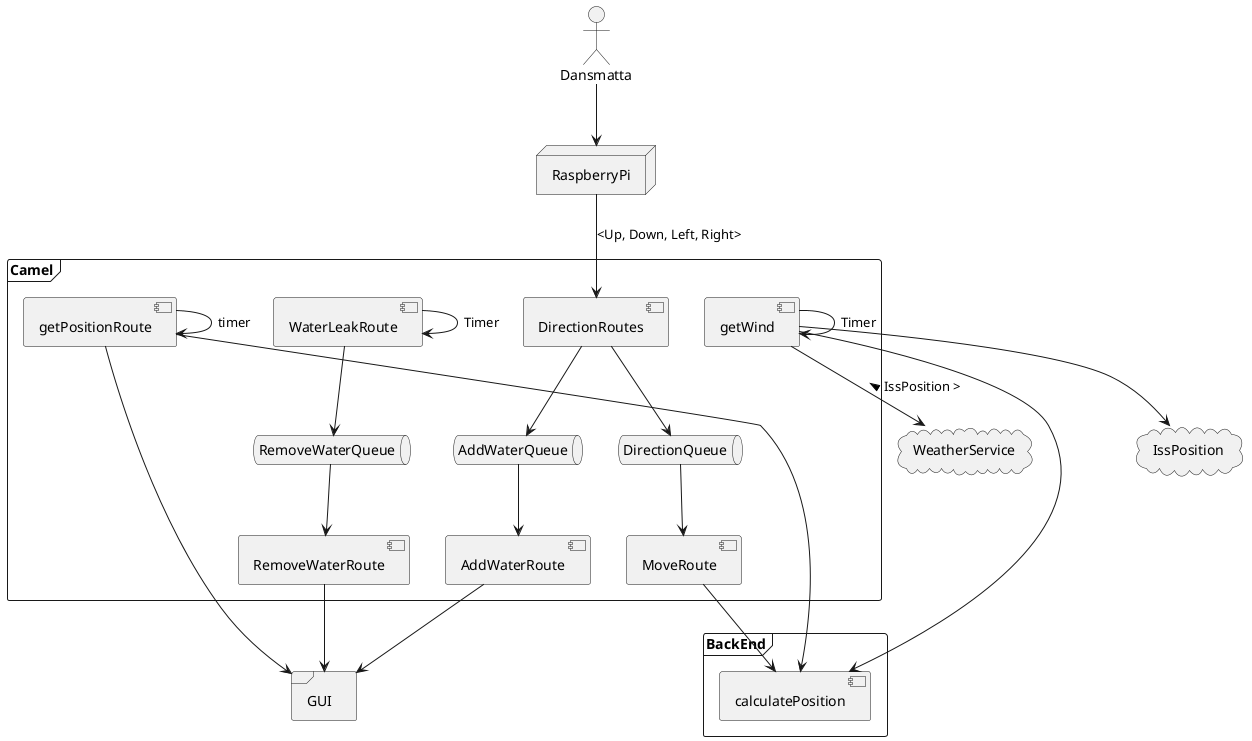 @startuml

actor Dansmatta
node RaspberryPi
frame GUI
cloud IssPosition
cloud WeatherService
frame Camel {
    component DirectionRoutes
    queue DirectionQueue
    queue AddWaterQueue
    queue RemoveWaterQueue
    component MoveRoute
    component AddWaterRoute
    component getPositionRoute
    component RemoveWaterRoute
    component WaterLeakRoute
    component getWind
}
frame BackEnd{
    component calculatePosition
}

Dansmatta --> RaspberryPi
RaspberryPi --> DirectionRoutes : <Up, Down, Left, Right>
DirectionRoutes --> DirectionQueue
DirectionRoutes --> AddWaterQueue
DirectionQueue --> MoveRoute
AddWaterQueue --> AddWaterRoute
AddWaterRoute --> GUI

getPositionRoute --> getPositionRoute : timer
getPositionRoute --> GUI
WaterLeakRoute --> WaterLeakRoute : Timer
WaterLeakRoute --> RemoveWaterQueue
RemoveWaterQueue --> RemoveWaterRoute
RemoveWaterRoute --> GUI

getWind --> getWind : Timer
getWind --> IssPosition
getWind --> WeatherService : < IssPosition >

MoveRoute --> calculatePosition
getPositionRoute --> calculatePosition
getWind --> calculatePosition

'agent agent
'artifact artifact
'boundary boundary
'card card
'cloud cloud
'component component
'control control
'database database
'entity entity
'file file
'folder folder
'frame frame
'interface  interface
'node node
'package package
'queue queue
'stack stack
'rectangle rectangle
'storage storage
'usecase usecase

@enduml